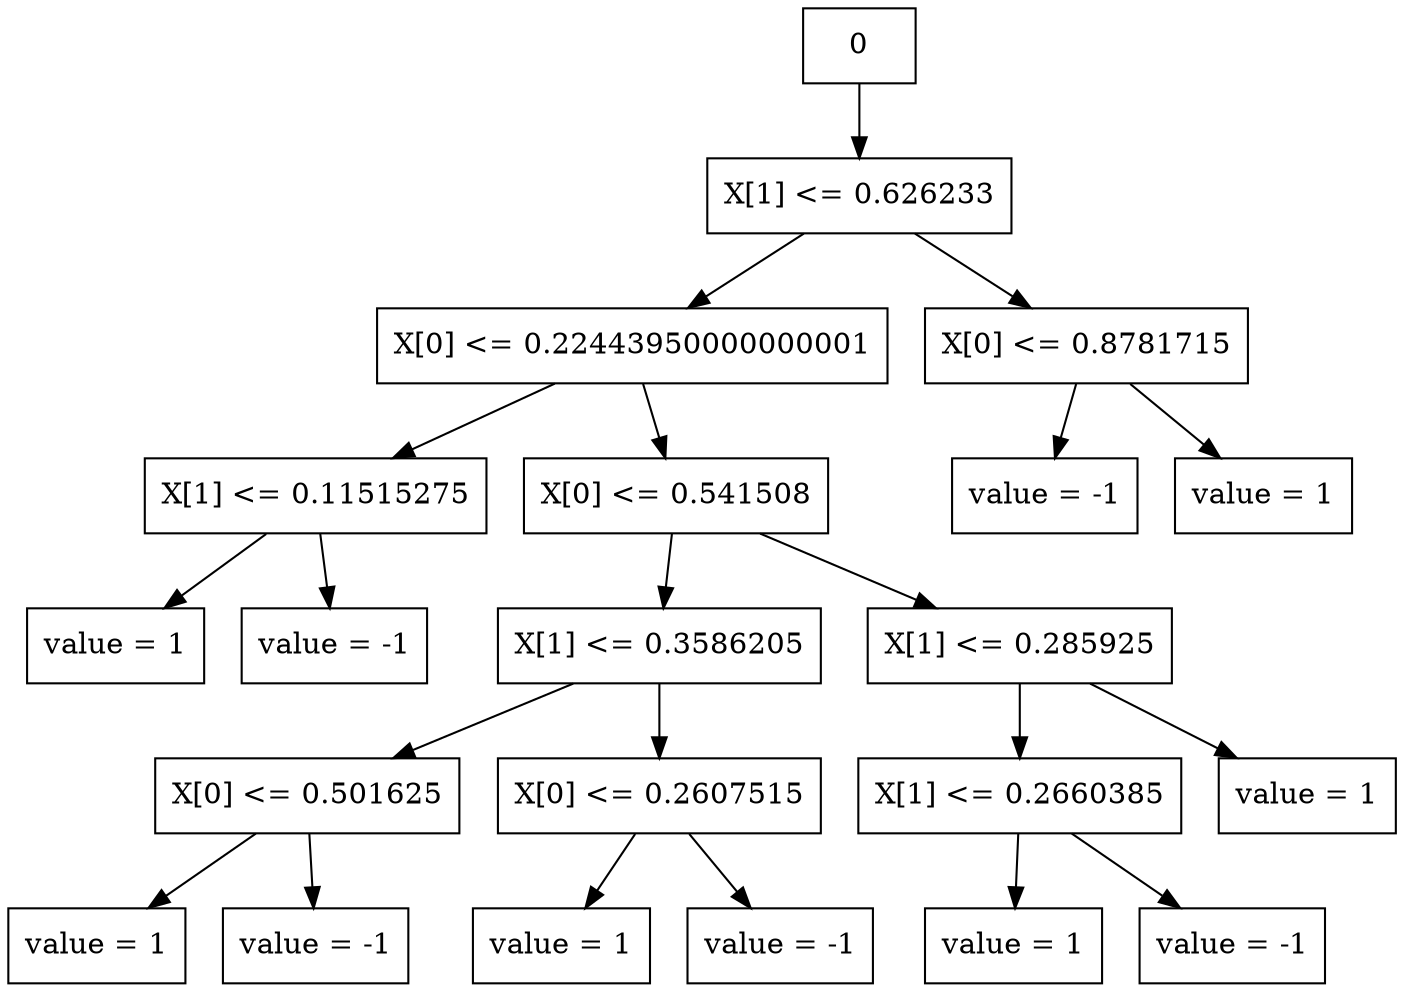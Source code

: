 digraph Tree{
node [shape=box] ;
1 [label="X[1] <= 0.626233" ] ;
0 -> 1 ;
2 [label="X[0] <= 0.22443950000000001" ] ;
1 -> 2 ;
4 [label="X[1] <= 0.11515275" ] ;
2 -> 4 ;
8 [label="value = 1" ] ;
4 -> 8 ;
9 [label="value = -1" ] ;
4 -> 9 ;
5 [label="X[0] <= 0.541508" ] ;
2 -> 5 ;
10 [label="X[1] <= 0.3586205" ] ;
5 -> 10 ;
20 [label="X[0] <= 0.501625" ] ;
10 -> 20 ;
40 [label="value = 1" ] ;
20 -> 40 ;
41 [label="value = -1" ] ;
20 -> 41 ;
21 [label="X[0] <= 0.2607515" ] ;
10 -> 21 ;
42 [label="value = 1" ] ;
21 -> 42 ;
43 [label="value = -1" ] ;
21 -> 43 ;
11 [label="X[1] <= 0.285925" ] ;
5 -> 11 ;
22 [label="X[1] <= 0.2660385" ] ;
11 -> 22 ;
44 [label="value = 1" ] ;
22 -> 44 ;
45 [label="value = -1" ] ;
22 -> 45 ;
23 [label="value = 1" ] ;
11 -> 23 ;
3 [label="X[0] <= 0.8781715" ] ;
1 -> 3 ;
6 [label="value = -1" ] ;
3 -> 6 ;
7 [label="value = 1" ] ;
3 -> 7 ;
}
